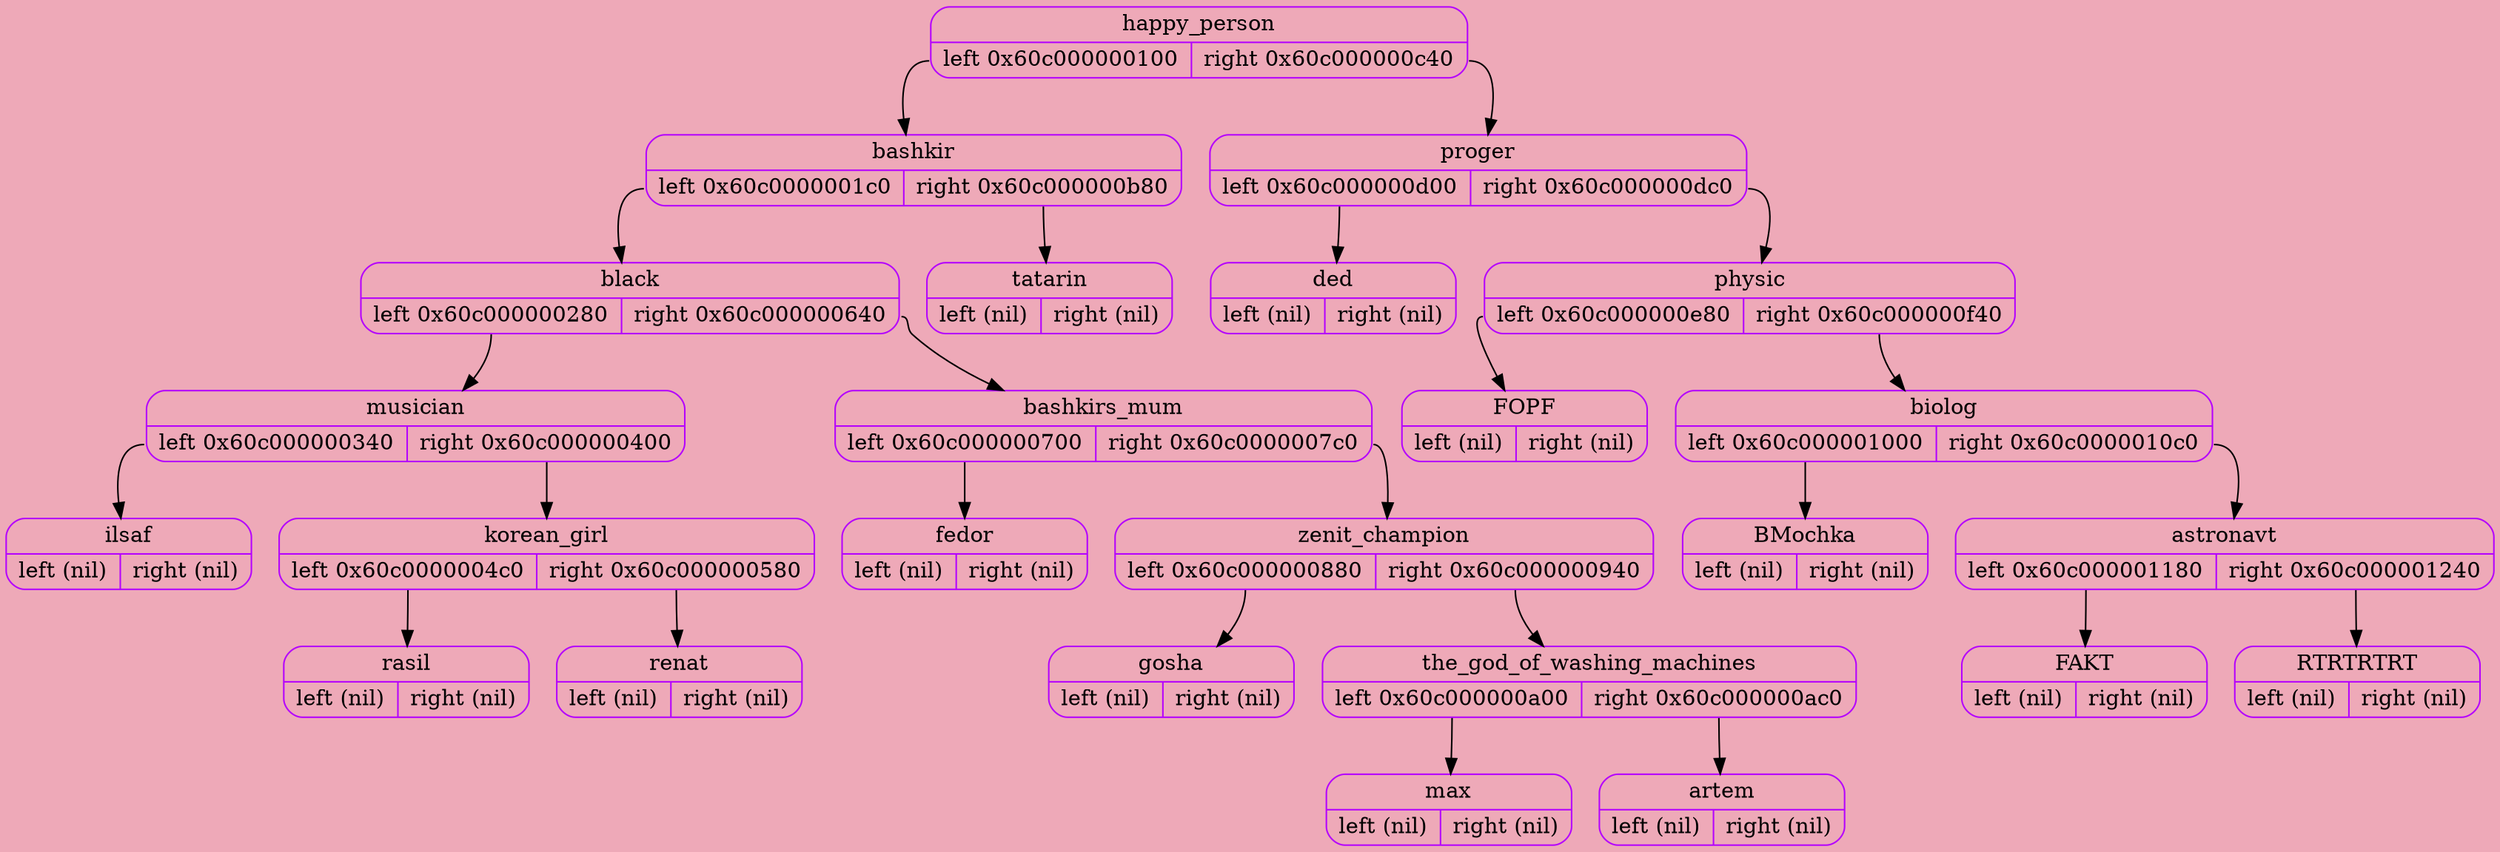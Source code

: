digraph G
{
    rankdir = TB;
    bgcolor = "pink2"
    node[color = "#b503fc", fontsize = 14];
    edge[color = black, fontsize = 12, splines = ortho];

    happy_person [shape = Mrecord, label = "{ happy_person | { <f0> left 0x60c000000100 | <f1> right 0x60c000000c40}}"];
    happy_person : <f0> -> bashkir [style = "filled"]
    bashkir [shape = Mrecord, label = "{ bashkir | { <f0> left 0x60c0000001c0 | <f1> right 0x60c000000b80}}"];
    bashkir : <f0> -> black [style = "filled"]
    black [shape = Mrecord, label = "{ black | { <f0> left 0x60c000000280 | <f1> right 0x60c000000640}}"];
    black : <f0> -> musician [style = "filled"]
    musician [shape = Mrecord, label = "{ musician | { <f0> left 0x60c000000340 | <f1> right 0x60c000000400}}"];
    musician : <f0> -> ilsaf [style = "filled"]
    ilsaf [shape = Mrecord, label = "{ ilsaf | { <f0> left (nil) | <f1> right (nil)}}"];
    musician : <f1> -> korean_girl [style = "filled"]
    korean_girl [shape = Mrecord, label = "{ korean_girl | { <f0> left 0x60c0000004c0 | <f1> right 0x60c000000580}}"];
    korean_girl : <f0> -> rasil [style = "filled"]
    rasil [shape = Mrecord, label = "{ rasil | { <f0> left (nil) | <f1> right (nil)}}"];
    korean_girl : <f1> -> renat [style = "filled"]
    renat [shape = Mrecord, label = "{ renat | { <f0> left (nil) | <f1> right (nil)}}"];
    black : <f1> -> bashkirs_mum [style = "filled"]
    bashkirs_mum [shape = Mrecord, label = "{ bashkirs_mum | { <f0> left 0x60c000000700 | <f1> right 0x60c0000007c0}}"];
    bashkirs_mum : <f0> -> fedor [style = "filled"]
    fedor [shape = Mrecord, label = "{ fedor | { <f0> left (nil) | <f1> right (nil)}}"];
    bashkirs_mum : <f1> -> zenit_champion [style = "filled"]
    zenit_champion [shape = Mrecord, label = "{ zenit_champion | { <f0> left 0x60c000000880 | <f1> right 0x60c000000940}}"];
    zenit_champion : <f0> -> gosha [style = "filled"]
    gosha [shape = Mrecord, label = "{ gosha | { <f0> left (nil) | <f1> right (nil)}}"];
    zenit_champion : <f1> -> the_god_of_washing_machines [style = "filled"]
    the_god_of_washing_machines [shape = Mrecord, label = "{ the_god_of_washing_machines | { <f0> left 0x60c000000a00 | <f1> right 0x60c000000ac0}}"];
    the_god_of_washing_machines : <f0> ->  max [style = "filled"]
     max [shape = Mrecord, label = "{  max | { <f0> left (nil) | <f1> right (nil)}}"];
    the_god_of_washing_machines : <f1> -> artem [style = "filled"]
    artem [shape = Mrecord, label = "{ artem | { <f0> left (nil) | <f1> right (nil)}}"];
    bashkir : <f1> -> tatarin [style = "filled"]
    tatarin [shape = Mrecord, label = "{ tatarin | { <f0> left (nil) | <f1> right (nil)}}"];
    happy_person : <f1> -> proger [style = "filled"]
    proger [shape = Mrecord, label = "{ proger | { <f0> left 0x60c000000d00 | <f1> right 0x60c000000dc0}}"];
    proger : <f0> ->  ded [style = "filled"]
     ded [shape = Mrecord, label = "{  ded | { <f0> left (nil) | <f1> right (nil)}}"];
    proger : <f1> -> physic [style = "filled"]
    physic [shape = Mrecord, label = "{ physic | { <f0> left 0x60c000000e80 | <f1> right 0x60c000000f40}}"];
    physic : <f0> -> FOPF [style = "filled"]
    FOPF [shape = Mrecord, label = "{ FOPF | { <f0> left (nil) | <f1> right (nil)}}"];
    physic : <f1> -> biolog [style = "filled"]
    biolog [shape = Mrecord, label = "{ biolog | { <f0> left 0x60c000001000 | <f1> right 0x60c0000010c0}}"];
    biolog : <f0> -> BMochka [style = "filled"]
    BMochka [shape = Mrecord, label = "{ BMochka | { <f0> left (nil) | <f1> right (nil)}}"];
    biolog : <f1> -> astronavt [style = "filled"]
    astronavt [shape = Mrecord, label = "{ astronavt | { <f0> left 0x60c000001180 | <f1> right 0x60c000001240}}"];
    astronavt : <f0> -> FAKT [style = "filled"]
    FAKT [shape = Mrecord, label = "{ FAKT | { <f0> left (nil) | <f1> right (nil)}}"];
    astronavt : <f1> -> RTRTRTRT [style = "filled"]
    RTRTRTRT [shape = Mrecord, label = "{ RTRTRTRT | { <f0> left (nil) | <f1> right (nil)}}"];
}

